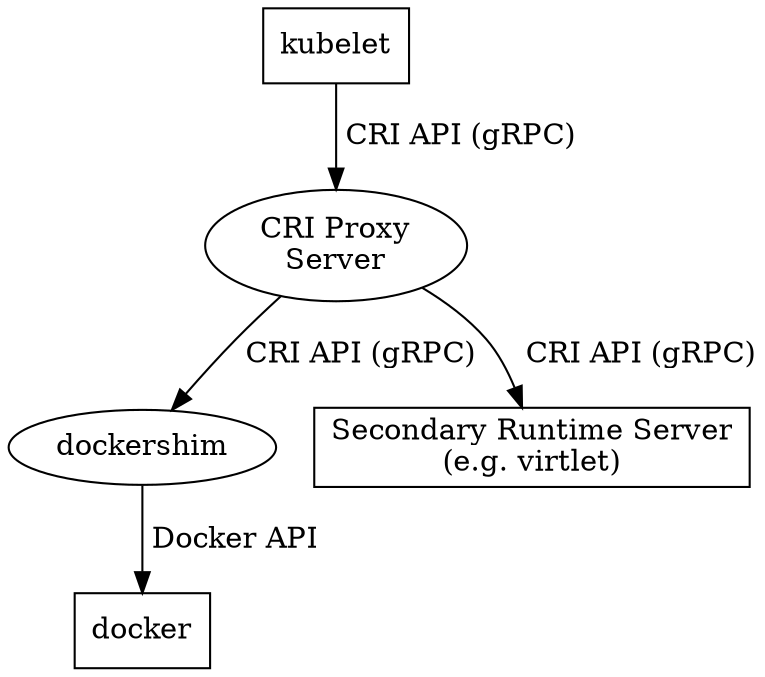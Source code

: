 digraph criproxy {
        criproxy [label="CRI Proxy\nServer"];
        dockershim [label="dockershim"];
        kubelet [shape=rectangle];
        docker [shape=rectangle];
        altruntime [shape=rectangle];
        kubelet -> criproxy [label=" CRI API (gRPC)"];
        criproxy -> dockershim [label=" CRI API (gRPC) "];
        altruntime [label="Secondary Runtime Server\n(e.g. virtlet)"];
        criproxy -> altruntime [label="  CRI API (gRPC)"];
        dockershim -> docker [label=" Docker API"];
}
